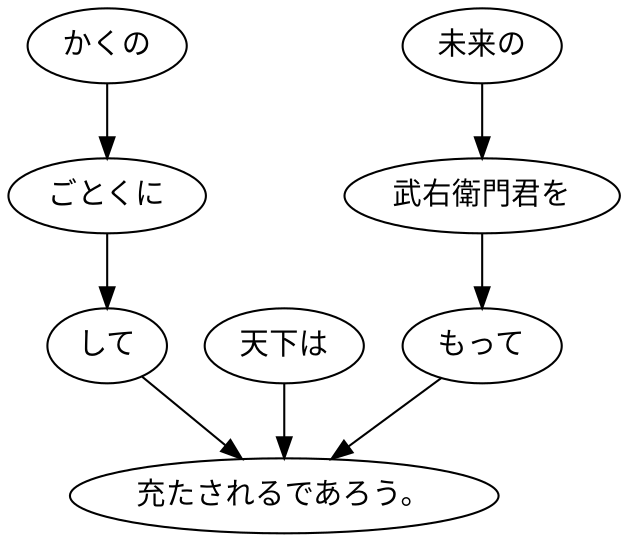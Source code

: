 digraph graph7408 {
	node0 [label="かくの"];
	node1 [label="ごとくに"];
	node2 [label="して"];
	node3 [label="天下は"];
	node4 [label="未来の"];
	node5 [label="武右衛門君を"];
	node6 [label="もって"];
	node7 [label="充たされるであろう。"];
	node0 -> node1;
	node1 -> node2;
	node2 -> node7;
	node3 -> node7;
	node4 -> node5;
	node5 -> node6;
	node6 -> node7;
}
